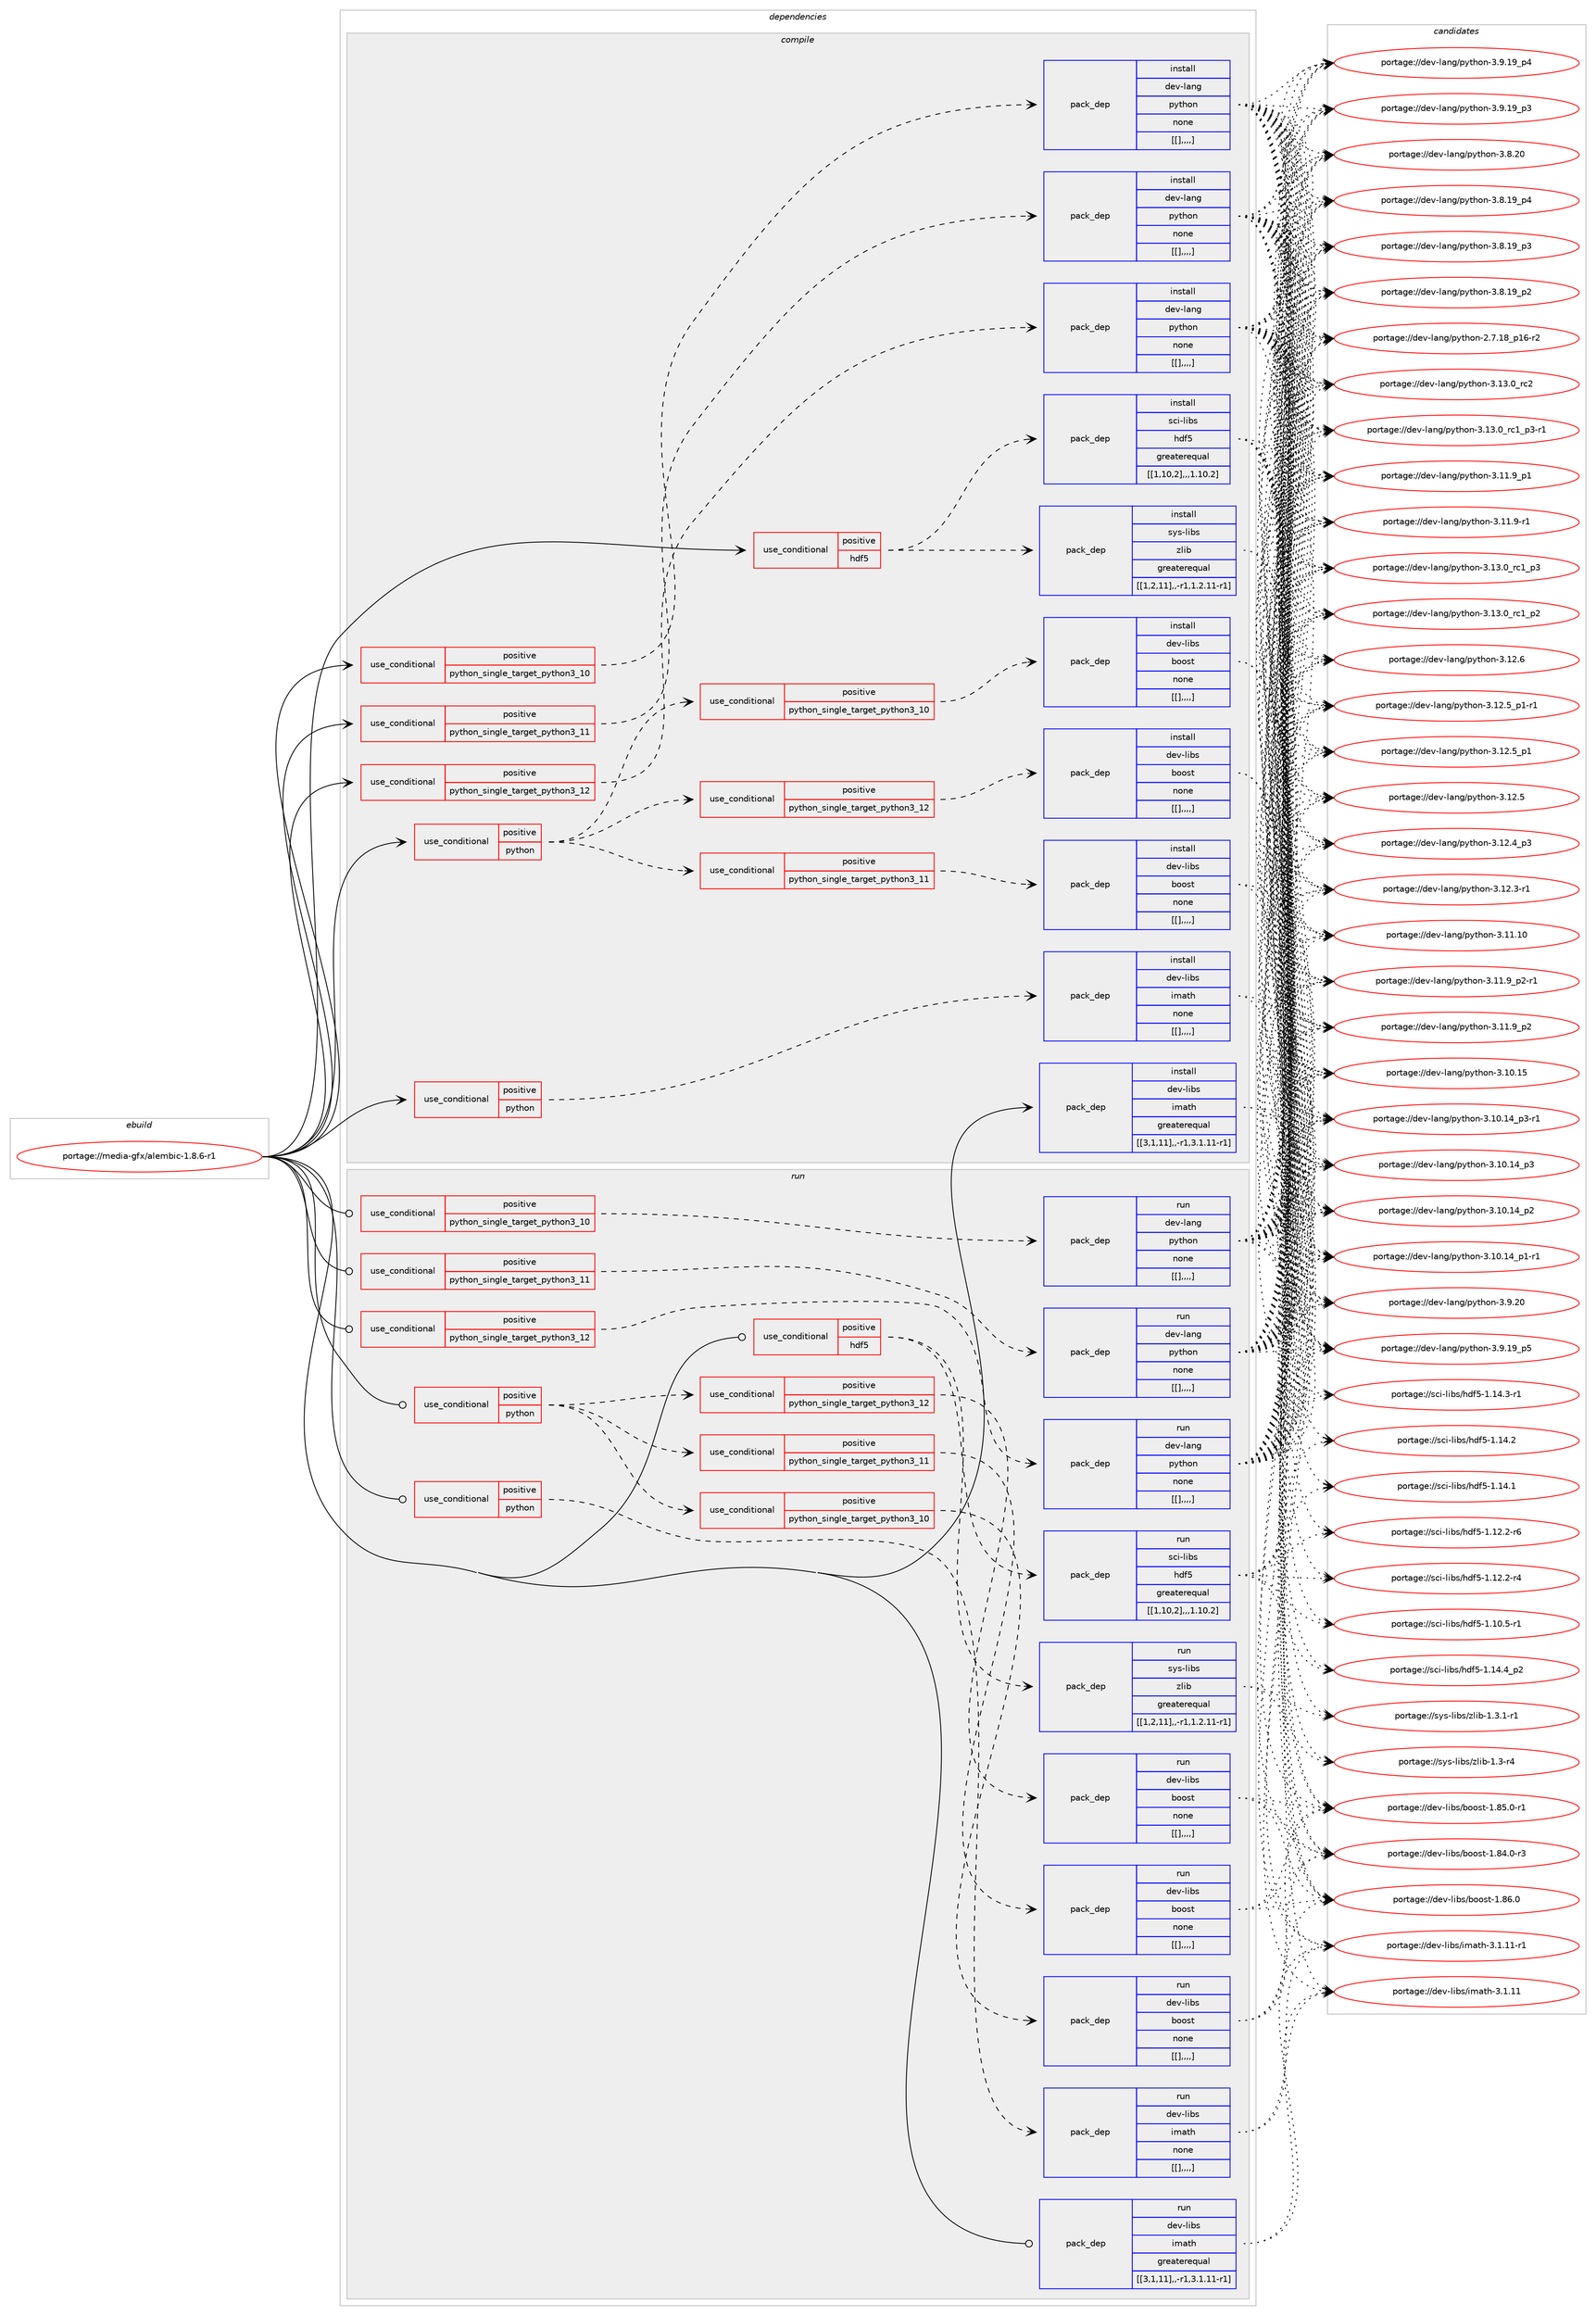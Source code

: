 digraph prolog {

# *************
# Graph options
# *************

newrank=true;
concentrate=true;
compound=true;
graph [rankdir=LR,fontname=Helvetica,fontsize=10,ranksep=1.5];#, ranksep=2.5, nodesep=0.2];
edge  [arrowhead=vee];
node  [fontname=Helvetica,fontsize=10];

# **********
# The ebuild
# **********

subgraph cluster_leftcol {
color=gray;
label=<<i>ebuild</i>>;
id [label="portage://media-gfx/alembic-1.8.6-r1", color=red, width=4, href="../media-gfx/alembic-1.8.6-r1.svg"];
}

# ****************
# The dependencies
# ****************

subgraph cluster_midcol {
color=gray;
label=<<i>dependencies</i>>;
subgraph cluster_compile {
fillcolor="#eeeeee";
style=filled;
label=<<i>compile</i>>;
subgraph cond73864 {
dependency297573 [label=<<TABLE BORDER="0" CELLBORDER="1" CELLSPACING="0" CELLPADDING="4"><TR><TD ROWSPAN="3" CELLPADDING="10">use_conditional</TD></TR><TR><TD>positive</TD></TR><TR><TD>hdf5</TD></TR></TABLE>>, shape=none, color=red];
subgraph pack221232 {
dependency297574 [label=<<TABLE BORDER="0" CELLBORDER="1" CELLSPACING="0" CELLPADDING="4" WIDTH="220"><TR><TD ROWSPAN="6" CELLPADDING="30">pack_dep</TD></TR><TR><TD WIDTH="110">install</TD></TR><TR><TD>sci-libs</TD></TR><TR><TD>hdf5</TD></TR><TR><TD>greaterequal</TD></TR><TR><TD>[[1,10,2],,,1.10.2]</TD></TR></TABLE>>, shape=none, color=blue];
}
dependency297573:e -> dependency297574:w [weight=20,style="dashed",arrowhead="vee"];
subgraph pack221233 {
dependency297575 [label=<<TABLE BORDER="0" CELLBORDER="1" CELLSPACING="0" CELLPADDING="4" WIDTH="220"><TR><TD ROWSPAN="6" CELLPADDING="30">pack_dep</TD></TR><TR><TD WIDTH="110">install</TD></TR><TR><TD>sys-libs</TD></TR><TR><TD>zlib</TD></TR><TR><TD>greaterequal</TD></TR><TR><TD>[[1,2,11],,-r1,1.2.11-r1]</TD></TR></TABLE>>, shape=none, color=blue];
}
dependency297573:e -> dependency297575:w [weight=20,style="dashed",arrowhead="vee"];
}
id:e -> dependency297573:w [weight=20,style="solid",arrowhead="vee"];
subgraph cond73865 {
dependency297576 [label=<<TABLE BORDER="0" CELLBORDER="1" CELLSPACING="0" CELLPADDING="4"><TR><TD ROWSPAN="3" CELLPADDING="10">use_conditional</TD></TR><TR><TD>positive</TD></TR><TR><TD>python</TD></TR></TABLE>>, shape=none, color=red];
subgraph cond73866 {
dependency297577 [label=<<TABLE BORDER="0" CELLBORDER="1" CELLSPACING="0" CELLPADDING="4"><TR><TD ROWSPAN="3" CELLPADDING="10">use_conditional</TD></TR><TR><TD>positive</TD></TR><TR><TD>python_single_target_python3_10</TD></TR></TABLE>>, shape=none, color=red];
subgraph pack221234 {
dependency297578 [label=<<TABLE BORDER="0" CELLBORDER="1" CELLSPACING="0" CELLPADDING="4" WIDTH="220"><TR><TD ROWSPAN="6" CELLPADDING="30">pack_dep</TD></TR><TR><TD WIDTH="110">install</TD></TR><TR><TD>dev-libs</TD></TR><TR><TD>boost</TD></TR><TR><TD>none</TD></TR><TR><TD>[[],,,,]</TD></TR></TABLE>>, shape=none, color=blue];
}
dependency297577:e -> dependency297578:w [weight=20,style="dashed",arrowhead="vee"];
}
dependency297576:e -> dependency297577:w [weight=20,style="dashed",arrowhead="vee"];
subgraph cond73867 {
dependency297579 [label=<<TABLE BORDER="0" CELLBORDER="1" CELLSPACING="0" CELLPADDING="4"><TR><TD ROWSPAN="3" CELLPADDING="10">use_conditional</TD></TR><TR><TD>positive</TD></TR><TR><TD>python_single_target_python3_11</TD></TR></TABLE>>, shape=none, color=red];
subgraph pack221235 {
dependency297580 [label=<<TABLE BORDER="0" CELLBORDER="1" CELLSPACING="0" CELLPADDING="4" WIDTH="220"><TR><TD ROWSPAN="6" CELLPADDING="30">pack_dep</TD></TR><TR><TD WIDTH="110">install</TD></TR><TR><TD>dev-libs</TD></TR><TR><TD>boost</TD></TR><TR><TD>none</TD></TR><TR><TD>[[],,,,]</TD></TR></TABLE>>, shape=none, color=blue];
}
dependency297579:e -> dependency297580:w [weight=20,style="dashed",arrowhead="vee"];
}
dependency297576:e -> dependency297579:w [weight=20,style="dashed",arrowhead="vee"];
subgraph cond73868 {
dependency297581 [label=<<TABLE BORDER="0" CELLBORDER="1" CELLSPACING="0" CELLPADDING="4"><TR><TD ROWSPAN="3" CELLPADDING="10">use_conditional</TD></TR><TR><TD>positive</TD></TR><TR><TD>python_single_target_python3_12</TD></TR></TABLE>>, shape=none, color=red];
subgraph pack221236 {
dependency297582 [label=<<TABLE BORDER="0" CELLBORDER="1" CELLSPACING="0" CELLPADDING="4" WIDTH="220"><TR><TD ROWSPAN="6" CELLPADDING="30">pack_dep</TD></TR><TR><TD WIDTH="110">install</TD></TR><TR><TD>dev-libs</TD></TR><TR><TD>boost</TD></TR><TR><TD>none</TD></TR><TR><TD>[[],,,,]</TD></TR></TABLE>>, shape=none, color=blue];
}
dependency297581:e -> dependency297582:w [weight=20,style="dashed",arrowhead="vee"];
}
dependency297576:e -> dependency297581:w [weight=20,style="dashed",arrowhead="vee"];
}
id:e -> dependency297576:w [weight=20,style="solid",arrowhead="vee"];
subgraph cond73869 {
dependency297583 [label=<<TABLE BORDER="0" CELLBORDER="1" CELLSPACING="0" CELLPADDING="4"><TR><TD ROWSPAN="3" CELLPADDING="10">use_conditional</TD></TR><TR><TD>positive</TD></TR><TR><TD>python</TD></TR></TABLE>>, shape=none, color=red];
subgraph pack221237 {
dependency297584 [label=<<TABLE BORDER="0" CELLBORDER="1" CELLSPACING="0" CELLPADDING="4" WIDTH="220"><TR><TD ROWSPAN="6" CELLPADDING="30">pack_dep</TD></TR><TR><TD WIDTH="110">install</TD></TR><TR><TD>dev-libs</TD></TR><TR><TD>imath</TD></TR><TR><TD>none</TD></TR><TR><TD>[[],,,,]</TD></TR></TABLE>>, shape=none, color=blue];
}
dependency297583:e -> dependency297584:w [weight=20,style="dashed",arrowhead="vee"];
}
id:e -> dependency297583:w [weight=20,style="solid",arrowhead="vee"];
subgraph cond73870 {
dependency297585 [label=<<TABLE BORDER="0" CELLBORDER="1" CELLSPACING="0" CELLPADDING="4"><TR><TD ROWSPAN="3" CELLPADDING="10">use_conditional</TD></TR><TR><TD>positive</TD></TR><TR><TD>python_single_target_python3_10</TD></TR></TABLE>>, shape=none, color=red];
subgraph pack221238 {
dependency297586 [label=<<TABLE BORDER="0" CELLBORDER="1" CELLSPACING="0" CELLPADDING="4" WIDTH="220"><TR><TD ROWSPAN="6" CELLPADDING="30">pack_dep</TD></TR><TR><TD WIDTH="110">install</TD></TR><TR><TD>dev-lang</TD></TR><TR><TD>python</TD></TR><TR><TD>none</TD></TR><TR><TD>[[],,,,]</TD></TR></TABLE>>, shape=none, color=blue];
}
dependency297585:e -> dependency297586:w [weight=20,style="dashed",arrowhead="vee"];
}
id:e -> dependency297585:w [weight=20,style="solid",arrowhead="vee"];
subgraph cond73871 {
dependency297587 [label=<<TABLE BORDER="0" CELLBORDER="1" CELLSPACING="0" CELLPADDING="4"><TR><TD ROWSPAN="3" CELLPADDING="10">use_conditional</TD></TR><TR><TD>positive</TD></TR><TR><TD>python_single_target_python3_11</TD></TR></TABLE>>, shape=none, color=red];
subgraph pack221239 {
dependency297588 [label=<<TABLE BORDER="0" CELLBORDER="1" CELLSPACING="0" CELLPADDING="4" WIDTH="220"><TR><TD ROWSPAN="6" CELLPADDING="30">pack_dep</TD></TR><TR><TD WIDTH="110">install</TD></TR><TR><TD>dev-lang</TD></TR><TR><TD>python</TD></TR><TR><TD>none</TD></TR><TR><TD>[[],,,,]</TD></TR></TABLE>>, shape=none, color=blue];
}
dependency297587:e -> dependency297588:w [weight=20,style="dashed",arrowhead="vee"];
}
id:e -> dependency297587:w [weight=20,style="solid",arrowhead="vee"];
subgraph cond73872 {
dependency297589 [label=<<TABLE BORDER="0" CELLBORDER="1" CELLSPACING="0" CELLPADDING="4"><TR><TD ROWSPAN="3" CELLPADDING="10">use_conditional</TD></TR><TR><TD>positive</TD></TR><TR><TD>python_single_target_python3_12</TD></TR></TABLE>>, shape=none, color=red];
subgraph pack221240 {
dependency297590 [label=<<TABLE BORDER="0" CELLBORDER="1" CELLSPACING="0" CELLPADDING="4" WIDTH="220"><TR><TD ROWSPAN="6" CELLPADDING="30">pack_dep</TD></TR><TR><TD WIDTH="110">install</TD></TR><TR><TD>dev-lang</TD></TR><TR><TD>python</TD></TR><TR><TD>none</TD></TR><TR><TD>[[],,,,]</TD></TR></TABLE>>, shape=none, color=blue];
}
dependency297589:e -> dependency297590:w [weight=20,style="dashed",arrowhead="vee"];
}
id:e -> dependency297589:w [weight=20,style="solid",arrowhead="vee"];
subgraph pack221241 {
dependency297591 [label=<<TABLE BORDER="0" CELLBORDER="1" CELLSPACING="0" CELLPADDING="4" WIDTH="220"><TR><TD ROWSPAN="6" CELLPADDING="30">pack_dep</TD></TR><TR><TD WIDTH="110">install</TD></TR><TR><TD>dev-libs</TD></TR><TR><TD>imath</TD></TR><TR><TD>greaterequal</TD></TR><TR><TD>[[3,1,11],,-r1,3.1.11-r1]</TD></TR></TABLE>>, shape=none, color=blue];
}
id:e -> dependency297591:w [weight=20,style="solid",arrowhead="vee"];
}
subgraph cluster_compileandrun {
fillcolor="#eeeeee";
style=filled;
label=<<i>compile and run</i>>;
}
subgraph cluster_run {
fillcolor="#eeeeee";
style=filled;
label=<<i>run</i>>;
subgraph cond73873 {
dependency297592 [label=<<TABLE BORDER="0" CELLBORDER="1" CELLSPACING="0" CELLPADDING="4"><TR><TD ROWSPAN="3" CELLPADDING="10">use_conditional</TD></TR><TR><TD>positive</TD></TR><TR><TD>hdf5</TD></TR></TABLE>>, shape=none, color=red];
subgraph pack221242 {
dependency297593 [label=<<TABLE BORDER="0" CELLBORDER="1" CELLSPACING="0" CELLPADDING="4" WIDTH="220"><TR><TD ROWSPAN="6" CELLPADDING="30">pack_dep</TD></TR><TR><TD WIDTH="110">run</TD></TR><TR><TD>sci-libs</TD></TR><TR><TD>hdf5</TD></TR><TR><TD>greaterequal</TD></TR><TR><TD>[[1,10,2],,,1.10.2]</TD></TR></TABLE>>, shape=none, color=blue];
}
dependency297592:e -> dependency297593:w [weight=20,style="dashed",arrowhead="vee"];
subgraph pack221243 {
dependency297594 [label=<<TABLE BORDER="0" CELLBORDER="1" CELLSPACING="0" CELLPADDING="4" WIDTH="220"><TR><TD ROWSPAN="6" CELLPADDING="30">pack_dep</TD></TR><TR><TD WIDTH="110">run</TD></TR><TR><TD>sys-libs</TD></TR><TR><TD>zlib</TD></TR><TR><TD>greaterequal</TD></TR><TR><TD>[[1,2,11],,-r1,1.2.11-r1]</TD></TR></TABLE>>, shape=none, color=blue];
}
dependency297592:e -> dependency297594:w [weight=20,style="dashed",arrowhead="vee"];
}
id:e -> dependency297592:w [weight=20,style="solid",arrowhead="odot"];
subgraph cond73874 {
dependency297595 [label=<<TABLE BORDER="0" CELLBORDER="1" CELLSPACING="0" CELLPADDING="4"><TR><TD ROWSPAN="3" CELLPADDING="10">use_conditional</TD></TR><TR><TD>positive</TD></TR><TR><TD>python</TD></TR></TABLE>>, shape=none, color=red];
subgraph cond73875 {
dependency297596 [label=<<TABLE BORDER="0" CELLBORDER="1" CELLSPACING="0" CELLPADDING="4"><TR><TD ROWSPAN="3" CELLPADDING="10">use_conditional</TD></TR><TR><TD>positive</TD></TR><TR><TD>python_single_target_python3_10</TD></TR></TABLE>>, shape=none, color=red];
subgraph pack221244 {
dependency297597 [label=<<TABLE BORDER="0" CELLBORDER="1" CELLSPACING="0" CELLPADDING="4" WIDTH="220"><TR><TD ROWSPAN="6" CELLPADDING="30">pack_dep</TD></TR><TR><TD WIDTH="110">run</TD></TR><TR><TD>dev-libs</TD></TR><TR><TD>boost</TD></TR><TR><TD>none</TD></TR><TR><TD>[[],,,,]</TD></TR></TABLE>>, shape=none, color=blue];
}
dependency297596:e -> dependency297597:w [weight=20,style="dashed",arrowhead="vee"];
}
dependency297595:e -> dependency297596:w [weight=20,style="dashed",arrowhead="vee"];
subgraph cond73876 {
dependency297598 [label=<<TABLE BORDER="0" CELLBORDER="1" CELLSPACING="0" CELLPADDING="4"><TR><TD ROWSPAN="3" CELLPADDING="10">use_conditional</TD></TR><TR><TD>positive</TD></TR><TR><TD>python_single_target_python3_11</TD></TR></TABLE>>, shape=none, color=red];
subgraph pack221245 {
dependency297599 [label=<<TABLE BORDER="0" CELLBORDER="1" CELLSPACING="0" CELLPADDING="4" WIDTH="220"><TR><TD ROWSPAN="6" CELLPADDING="30">pack_dep</TD></TR><TR><TD WIDTH="110">run</TD></TR><TR><TD>dev-libs</TD></TR><TR><TD>boost</TD></TR><TR><TD>none</TD></TR><TR><TD>[[],,,,]</TD></TR></TABLE>>, shape=none, color=blue];
}
dependency297598:e -> dependency297599:w [weight=20,style="dashed",arrowhead="vee"];
}
dependency297595:e -> dependency297598:w [weight=20,style="dashed",arrowhead="vee"];
subgraph cond73877 {
dependency297600 [label=<<TABLE BORDER="0" CELLBORDER="1" CELLSPACING="0" CELLPADDING="4"><TR><TD ROWSPAN="3" CELLPADDING="10">use_conditional</TD></TR><TR><TD>positive</TD></TR><TR><TD>python_single_target_python3_12</TD></TR></TABLE>>, shape=none, color=red];
subgraph pack221246 {
dependency297601 [label=<<TABLE BORDER="0" CELLBORDER="1" CELLSPACING="0" CELLPADDING="4" WIDTH="220"><TR><TD ROWSPAN="6" CELLPADDING="30">pack_dep</TD></TR><TR><TD WIDTH="110">run</TD></TR><TR><TD>dev-libs</TD></TR><TR><TD>boost</TD></TR><TR><TD>none</TD></TR><TR><TD>[[],,,,]</TD></TR></TABLE>>, shape=none, color=blue];
}
dependency297600:e -> dependency297601:w [weight=20,style="dashed",arrowhead="vee"];
}
dependency297595:e -> dependency297600:w [weight=20,style="dashed",arrowhead="vee"];
}
id:e -> dependency297595:w [weight=20,style="solid",arrowhead="odot"];
subgraph cond73878 {
dependency297602 [label=<<TABLE BORDER="0" CELLBORDER="1" CELLSPACING="0" CELLPADDING="4"><TR><TD ROWSPAN="3" CELLPADDING="10">use_conditional</TD></TR><TR><TD>positive</TD></TR><TR><TD>python</TD></TR></TABLE>>, shape=none, color=red];
subgraph pack221247 {
dependency297603 [label=<<TABLE BORDER="0" CELLBORDER="1" CELLSPACING="0" CELLPADDING="4" WIDTH="220"><TR><TD ROWSPAN="6" CELLPADDING="30">pack_dep</TD></TR><TR><TD WIDTH="110">run</TD></TR><TR><TD>dev-libs</TD></TR><TR><TD>imath</TD></TR><TR><TD>none</TD></TR><TR><TD>[[],,,,]</TD></TR></TABLE>>, shape=none, color=blue];
}
dependency297602:e -> dependency297603:w [weight=20,style="dashed",arrowhead="vee"];
}
id:e -> dependency297602:w [weight=20,style="solid",arrowhead="odot"];
subgraph cond73879 {
dependency297604 [label=<<TABLE BORDER="0" CELLBORDER="1" CELLSPACING="0" CELLPADDING="4"><TR><TD ROWSPAN="3" CELLPADDING="10">use_conditional</TD></TR><TR><TD>positive</TD></TR><TR><TD>python_single_target_python3_10</TD></TR></TABLE>>, shape=none, color=red];
subgraph pack221248 {
dependency297605 [label=<<TABLE BORDER="0" CELLBORDER="1" CELLSPACING="0" CELLPADDING="4" WIDTH="220"><TR><TD ROWSPAN="6" CELLPADDING="30">pack_dep</TD></TR><TR><TD WIDTH="110">run</TD></TR><TR><TD>dev-lang</TD></TR><TR><TD>python</TD></TR><TR><TD>none</TD></TR><TR><TD>[[],,,,]</TD></TR></TABLE>>, shape=none, color=blue];
}
dependency297604:e -> dependency297605:w [weight=20,style="dashed",arrowhead="vee"];
}
id:e -> dependency297604:w [weight=20,style="solid",arrowhead="odot"];
subgraph cond73880 {
dependency297606 [label=<<TABLE BORDER="0" CELLBORDER="1" CELLSPACING="0" CELLPADDING="4"><TR><TD ROWSPAN="3" CELLPADDING="10">use_conditional</TD></TR><TR><TD>positive</TD></TR><TR><TD>python_single_target_python3_11</TD></TR></TABLE>>, shape=none, color=red];
subgraph pack221249 {
dependency297607 [label=<<TABLE BORDER="0" CELLBORDER="1" CELLSPACING="0" CELLPADDING="4" WIDTH="220"><TR><TD ROWSPAN="6" CELLPADDING="30">pack_dep</TD></TR><TR><TD WIDTH="110">run</TD></TR><TR><TD>dev-lang</TD></TR><TR><TD>python</TD></TR><TR><TD>none</TD></TR><TR><TD>[[],,,,]</TD></TR></TABLE>>, shape=none, color=blue];
}
dependency297606:e -> dependency297607:w [weight=20,style="dashed",arrowhead="vee"];
}
id:e -> dependency297606:w [weight=20,style="solid",arrowhead="odot"];
subgraph cond73881 {
dependency297608 [label=<<TABLE BORDER="0" CELLBORDER="1" CELLSPACING="0" CELLPADDING="4"><TR><TD ROWSPAN="3" CELLPADDING="10">use_conditional</TD></TR><TR><TD>positive</TD></TR><TR><TD>python_single_target_python3_12</TD></TR></TABLE>>, shape=none, color=red];
subgraph pack221250 {
dependency297609 [label=<<TABLE BORDER="0" CELLBORDER="1" CELLSPACING="0" CELLPADDING="4" WIDTH="220"><TR><TD ROWSPAN="6" CELLPADDING="30">pack_dep</TD></TR><TR><TD WIDTH="110">run</TD></TR><TR><TD>dev-lang</TD></TR><TR><TD>python</TD></TR><TR><TD>none</TD></TR><TR><TD>[[],,,,]</TD></TR></TABLE>>, shape=none, color=blue];
}
dependency297608:e -> dependency297609:w [weight=20,style="dashed",arrowhead="vee"];
}
id:e -> dependency297608:w [weight=20,style="solid",arrowhead="odot"];
subgraph pack221251 {
dependency297610 [label=<<TABLE BORDER="0" CELLBORDER="1" CELLSPACING="0" CELLPADDING="4" WIDTH="220"><TR><TD ROWSPAN="6" CELLPADDING="30">pack_dep</TD></TR><TR><TD WIDTH="110">run</TD></TR><TR><TD>dev-libs</TD></TR><TR><TD>imath</TD></TR><TR><TD>greaterequal</TD></TR><TR><TD>[[3,1,11],,-r1,3.1.11-r1]</TD></TR></TABLE>>, shape=none, color=blue];
}
id:e -> dependency297610:w [weight=20,style="solid",arrowhead="odot"];
}
}

# **************
# The candidates
# **************

subgraph cluster_choices {
rank=same;
color=gray;
label=<<i>candidates</i>>;

subgraph choice221232 {
color=black;
nodesep=1;
choice1159910545108105981154710410010253454946495246529511250 [label="portage://sci-libs/hdf5-1.14.4_p2", color=red, width=4,href="../sci-libs/hdf5-1.14.4_p2.svg"];
choice1159910545108105981154710410010253454946495246514511449 [label="portage://sci-libs/hdf5-1.14.3-r1", color=red, width=4,href="../sci-libs/hdf5-1.14.3-r1.svg"];
choice115991054510810598115471041001025345494649524650 [label="portage://sci-libs/hdf5-1.14.2", color=red, width=4,href="../sci-libs/hdf5-1.14.2.svg"];
choice115991054510810598115471041001025345494649524649 [label="portage://sci-libs/hdf5-1.14.1", color=red, width=4,href="../sci-libs/hdf5-1.14.1.svg"];
choice1159910545108105981154710410010253454946495046504511454 [label="portage://sci-libs/hdf5-1.12.2-r6", color=red, width=4,href="../sci-libs/hdf5-1.12.2-r6.svg"];
choice1159910545108105981154710410010253454946495046504511452 [label="portage://sci-libs/hdf5-1.12.2-r4", color=red, width=4,href="../sci-libs/hdf5-1.12.2-r4.svg"];
choice1159910545108105981154710410010253454946494846534511449 [label="portage://sci-libs/hdf5-1.10.5-r1", color=red, width=4,href="../sci-libs/hdf5-1.10.5-r1.svg"];
dependency297574:e -> choice1159910545108105981154710410010253454946495246529511250:w [style=dotted,weight="100"];
dependency297574:e -> choice1159910545108105981154710410010253454946495246514511449:w [style=dotted,weight="100"];
dependency297574:e -> choice115991054510810598115471041001025345494649524650:w [style=dotted,weight="100"];
dependency297574:e -> choice115991054510810598115471041001025345494649524649:w [style=dotted,weight="100"];
dependency297574:e -> choice1159910545108105981154710410010253454946495046504511454:w [style=dotted,weight="100"];
dependency297574:e -> choice1159910545108105981154710410010253454946495046504511452:w [style=dotted,weight="100"];
dependency297574:e -> choice1159910545108105981154710410010253454946494846534511449:w [style=dotted,weight="100"];
}
subgraph choice221233 {
color=black;
nodesep=1;
choice115121115451081059811547122108105984549465146494511449 [label="portage://sys-libs/zlib-1.3.1-r1", color=red, width=4,href="../sys-libs/zlib-1.3.1-r1.svg"];
choice11512111545108105981154712210810598454946514511452 [label="portage://sys-libs/zlib-1.3-r4", color=red, width=4,href="../sys-libs/zlib-1.3-r4.svg"];
dependency297575:e -> choice115121115451081059811547122108105984549465146494511449:w [style=dotted,weight="100"];
dependency297575:e -> choice11512111545108105981154712210810598454946514511452:w [style=dotted,weight="100"];
}
subgraph choice221234 {
color=black;
nodesep=1;
choice1001011184510810598115479811111111511645494656544648 [label="portage://dev-libs/boost-1.86.0", color=red, width=4,href="../dev-libs/boost-1.86.0.svg"];
choice10010111845108105981154798111111115116454946565346484511449 [label="portage://dev-libs/boost-1.85.0-r1", color=red, width=4,href="../dev-libs/boost-1.85.0-r1.svg"];
choice10010111845108105981154798111111115116454946565246484511451 [label="portage://dev-libs/boost-1.84.0-r3", color=red, width=4,href="../dev-libs/boost-1.84.0-r3.svg"];
dependency297578:e -> choice1001011184510810598115479811111111511645494656544648:w [style=dotted,weight="100"];
dependency297578:e -> choice10010111845108105981154798111111115116454946565346484511449:w [style=dotted,weight="100"];
dependency297578:e -> choice10010111845108105981154798111111115116454946565246484511451:w [style=dotted,weight="100"];
}
subgraph choice221235 {
color=black;
nodesep=1;
choice1001011184510810598115479811111111511645494656544648 [label="portage://dev-libs/boost-1.86.0", color=red, width=4,href="../dev-libs/boost-1.86.0.svg"];
choice10010111845108105981154798111111115116454946565346484511449 [label="portage://dev-libs/boost-1.85.0-r1", color=red, width=4,href="../dev-libs/boost-1.85.0-r1.svg"];
choice10010111845108105981154798111111115116454946565246484511451 [label="portage://dev-libs/boost-1.84.0-r3", color=red, width=4,href="../dev-libs/boost-1.84.0-r3.svg"];
dependency297580:e -> choice1001011184510810598115479811111111511645494656544648:w [style=dotted,weight="100"];
dependency297580:e -> choice10010111845108105981154798111111115116454946565346484511449:w [style=dotted,weight="100"];
dependency297580:e -> choice10010111845108105981154798111111115116454946565246484511451:w [style=dotted,weight="100"];
}
subgraph choice221236 {
color=black;
nodesep=1;
choice1001011184510810598115479811111111511645494656544648 [label="portage://dev-libs/boost-1.86.0", color=red, width=4,href="../dev-libs/boost-1.86.0.svg"];
choice10010111845108105981154798111111115116454946565346484511449 [label="portage://dev-libs/boost-1.85.0-r1", color=red, width=4,href="../dev-libs/boost-1.85.0-r1.svg"];
choice10010111845108105981154798111111115116454946565246484511451 [label="portage://dev-libs/boost-1.84.0-r3", color=red, width=4,href="../dev-libs/boost-1.84.0-r3.svg"];
dependency297582:e -> choice1001011184510810598115479811111111511645494656544648:w [style=dotted,weight="100"];
dependency297582:e -> choice10010111845108105981154798111111115116454946565346484511449:w [style=dotted,weight="100"];
dependency297582:e -> choice10010111845108105981154798111111115116454946565246484511451:w [style=dotted,weight="100"];
}
subgraph choice221237 {
color=black;
nodesep=1;
choice10010111845108105981154710510997116104455146494649494511449 [label="portage://dev-libs/imath-3.1.11-r1", color=red, width=4,href="../dev-libs/imath-3.1.11-r1.svg"];
choice1001011184510810598115471051099711610445514649464949 [label="portage://dev-libs/imath-3.1.11", color=red, width=4,href="../dev-libs/imath-3.1.11.svg"];
dependency297584:e -> choice10010111845108105981154710510997116104455146494649494511449:w [style=dotted,weight="100"];
dependency297584:e -> choice1001011184510810598115471051099711610445514649464949:w [style=dotted,weight="100"];
}
subgraph choice221238 {
color=black;
nodesep=1;
choice10010111845108971101034711212111610411111045514649514648951149950 [label="portage://dev-lang/python-3.13.0_rc2", color=red, width=4,href="../dev-lang/python-3.13.0_rc2.svg"];
choice1001011184510897110103471121211161041111104551464951464895114994995112514511449 [label="portage://dev-lang/python-3.13.0_rc1_p3-r1", color=red, width=4,href="../dev-lang/python-3.13.0_rc1_p3-r1.svg"];
choice100101118451089711010347112121116104111110455146495146489511499499511251 [label="portage://dev-lang/python-3.13.0_rc1_p3", color=red, width=4,href="../dev-lang/python-3.13.0_rc1_p3.svg"];
choice100101118451089711010347112121116104111110455146495146489511499499511250 [label="portage://dev-lang/python-3.13.0_rc1_p2", color=red, width=4,href="../dev-lang/python-3.13.0_rc1_p2.svg"];
choice10010111845108971101034711212111610411111045514649504654 [label="portage://dev-lang/python-3.12.6", color=red, width=4,href="../dev-lang/python-3.12.6.svg"];
choice1001011184510897110103471121211161041111104551464950465395112494511449 [label="portage://dev-lang/python-3.12.5_p1-r1", color=red, width=4,href="../dev-lang/python-3.12.5_p1-r1.svg"];
choice100101118451089711010347112121116104111110455146495046539511249 [label="portage://dev-lang/python-3.12.5_p1", color=red, width=4,href="../dev-lang/python-3.12.5_p1.svg"];
choice10010111845108971101034711212111610411111045514649504653 [label="portage://dev-lang/python-3.12.5", color=red, width=4,href="../dev-lang/python-3.12.5.svg"];
choice100101118451089711010347112121116104111110455146495046529511251 [label="portage://dev-lang/python-3.12.4_p3", color=red, width=4,href="../dev-lang/python-3.12.4_p3.svg"];
choice100101118451089711010347112121116104111110455146495046514511449 [label="portage://dev-lang/python-3.12.3-r1", color=red, width=4,href="../dev-lang/python-3.12.3-r1.svg"];
choice1001011184510897110103471121211161041111104551464949464948 [label="portage://dev-lang/python-3.11.10", color=red, width=4,href="../dev-lang/python-3.11.10.svg"];
choice1001011184510897110103471121211161041111104551464949465795112504511449 [label="portage://dev-lang/python-3.11.9_p2-r1", color=red, width=4,href="../dev-lang/python-3.11.9_p2-r1.svg"];
choice100101118451089711010347112121116104111110455146494946579511250 [label="portage://dev-lang/python-3.11.9_p2", color=red, width=4,href="../dev-lang/python-3.11.9_p2.svg"];
choice100101118451089711010347112121116104111110455146494946579511249 [label="portage://dev-lang/python-3.11.9_p1", color=red, width=4,href="../dev-lang/python-3.11.9_p1.svg"];
choice100101118451089711010347112121116104111110455146494946574511449 [label="portage://dev-lang/python-3.11.9-r1", color=red, width=4,href="../dev-lang/python-3.11.9-r1.svg"];
choice1001011184510897110103471121211161041111104551464948464953 [label="portage://dev-lang/python-3.10.15", color=red, width=4,href="../dev-lang/python-3.10.15.svg"];
choice100101118451089711010347112121116104111110455146494846495295112514511449 [label="portage://dev-lang/python-3.10.14_p3-r1", color=red, width=4,href="../dev-lang/python-3.10.14_p3-r1.svg"];
choice10010111845108971101034711212111610411111045514649484649529511251 [label="portage://dev-lang/python-3.10.14_p3", color=red, width=4,href="../dev-lang/python-3.10.14_p3.svg"];
choice10010111845108971101034711212111610411111045514649484649529511250 [label="portage://dev-lang/python-3.10.14_p2", color=red, width=4,href="../dev-lang/python-3.10.14_p2.svg"];
choice100101118451089711010347112121116104111110455146494846495295112494511449 [label="portage://dev-lang/python-3.10.14_p1-r1", color=red, width=4,href="../dev-lang/python-3.10.14_p1-r1.svg"];
choice10010111845108971101034711212111610411111045514657465048 [label="portage://dev-lang/python-3.9.20", color=red, width=4,href="../dev-lang/python-3.9.20.svg"];
choice100101118451089711010347112121116104111110455146574649579511253 [label="portage://dev-lang/python-3.9.19_p5", color=red, width=4,href="../dev-lang/python-3.9.19_p5.svg"];
choice100101118451089711010347112121116104111110455146574649579511252 [label="portage://dev-lang/python-3.9.19_p4", color=red, width=4,href="../dev-lang/python-3.9.19_p4.svg"];
choice100101118451089711010347112121116104111110455146574649579511251 [label="portage://dev-lang/python-3.9.19_p3", color=red, width=4,href="../dev-lang/python-3.9.19_p3.svg"];
choice10010111845108971101034711212111610411111045514656465048 [label="portage://dev-lang/python-3.8.20", color=red, width=4,href="../dev-lang/python-3.8.20.svg"];
choice100101118451089711010347112121116104111110455146564649579511252 [label="portage://dev-lang/python-3.8.19_p4", color=red, width=4,href="../dev-lang/python-3.8.19_p4.svg"];
choice100101118451089711010347112121116104111110455146564649579511251 [label="portage://dev-lang/python-3.8.19_p3", color=red, width=4,href="../dev-lang/python-3.8.19_p3.svg"];
choice100101118451089711010347112121116104111110455146564649579511250 [label="portage://dev-lang/python-3.8.19_p2", color=red, width=4,href="../dev-lang/python-3.8.19_p2.svg"];
choice100101118451089711010347112121116104111110455046554649569511249544511450 [label="portage://dev-lang/python-2.7.18_p16-r2", color=red, width=4,href="../dev-lang/python-2.7.18_p16-r2.svg"];
dependency297586:e -> choice10010111845108971101034711212111610411111045514649514648951149950:w [style=dotted,weight="100"];
dependency297586:e -> choice1001011184510897110103471121211161041111104551464951464895114994995112514511449:w [style=dotted,weight="100"];
dependency297586:e -> choice100101118451089711010347112121116104111110455146495146489511499499511251:w [style=dotted,weight="100"];
dependency297586:e -> choice100101118451089711010347112121116104111110455146495146489511499499511250:w [style=dotted,weight="100"];
dependency297586:e -> choice10010111845108971101034711212111610411111045514649504654:w [style=dotted,weight="100"];
dependency297586:e -> choice1001011184510897110103471121211161041111104551464950465395112494511449:w [style=dotted,weight="100"];
dependency297586:e -> choice100101118451089711010347112121116104111110455146495046539511249:w [style=dotted,weight="100"];
dependency297586:e -> choice10010111845108971101034711212111610411111045514649504653:w [style=dotted,weight="100"];
dependency297586:e -> choice100101118451089711010347112121116104111110455146495046529511251:w [style=dotted,weight="100"];
dependency297586:e -> choice100101118451089711010347112121116104111110455146495046514511449:w [style=dotted,weight="100"];
dependency297586:e -> choice1001011184510897110103471121211161041111104551464949464948:w [style=dotted,weight="100"];
dependency297586:e -> choice1001011184510897110103471121211161041111104551464949465795112504511449:w [style=dotted,weight="100"];
dependency297586:e -> choice100101118451089711010347112121116104111110455146494946579511250:w [style=dotted,weight="100"];
dependency297586:e -> choice100101118451089711010347112121116104111110455146494946579511249:w [style=dotted,weight="100"];
dependency297586:e -> choice100101118451089711010347112121116104111110455146494946574511449:w [style=dotted,weight="100"];
dependency297586:e -> choice1001011184510897110103471121211161041111104551464948464953:w [style=dotted,weight="100"];
dependency297586:e -> choice100101118451089711010347112121116104111110455146494846495295112514511449:w [style=dotted,weight="100"];
dependency297586:e -> choice10010111845108971101034711212111610411111045514649484649529511251:w [style=dotted,weight="100"];
dependency297586:e -> choice10010111845108971101034711212111610411111045514649484649529511250:w [style=dotted,weight="100"];
dependency297586:e -> choice100101118451089711010347112121116104111110455146494846495295112494511449:w [style=dotted,weight="100"];
dependency297586:e -> choice10010111845108971101034711212111610411111045514657465048:w [style=dotted,weight="100"];
dependency297586:e -> choice100101118451089711010347112121116104111110455146574649579511253:w [style=dotted,weight="100"];
dependency297586:e -> choice100101118451089711010347112121116104111110455146574649579511252:w [style=dotted,weight="100"];
dependency297586:e -> choice100101118451089711010347112121116104111110455146574649579511251:w [style=dotted,weight="100"];
dependency297586:e -> choice10010111845108971101034711212111610411111045514656465048:w [style=dotted,weight="100"];
dependency297586:e -> choice100101118451089711010347112121116104111110455146564649579511252:w [style=dotted,weight="100"];
dependency297586:e -> choice100101118451089711010347112121116104111110455146564649579511251:w [style=dotted,weight="100"];
dependency297586:e -> choice100101118451089711010347112121116104111110455146564649579511250:w [style=dotted,weight="100"];
dependency297586:e -> choice100101118451089711010347112121116104111110455046554649569511249544511450:w [style=dotted,weight="100"];
}
subgraph choice221239 {
color=black;
nodesep=1;
choice10010111845108971101034711212111610411111045514649514648951149950 [label="portage://dev-lang/python-3.13.0_rc2", color=red, width=4,href="../dev-lang/python-3.13.0_rc2.svg"];
choice1001011184510897110103471121211161041111104551464951464895114994995112514511449 [label="portage://dev-lang/python-3.13.0_rc1_p3-r1", color=red, width=4,href="../dev-lang/python-3.13.0_rc1_p3-r1.svg"];
choice100101118451089711010347112121116104111110455146495146489511499499511251 [label="portage://dev-lang/python-3.13.0_rc1_p3", color=red, width=4,href="../dev-lang/python-3.13.0_rc1_p3.svg"];
choice100101118451089711010347112121116104111110455146495146489511499499511250 [label="portage://dev-lang/python-3.13.0_rc1_p2", color=red, width=4,href="../dev-lang/python-3.13.0_rc1_p2.svg"];
choice10010111845108971101034711212111610411111045514649504654 [label="portage://dev-lang/python-3.12.6", color=red, width=4,href="../dev-lang/python-3.12.6.svg"];
choice1001011184510897110103471121211161041111104551464950465395112494511449 [label="portage://dev-lang/python-3.12.5_p1-r1", color=red, width=4,href="../dev-lang/python-3.12.5_p1-r1.svg"];
choice100101118451089711010347112121116104111110455146495046539511249 [label="portage://dev-lang/python-3.12.5_p1", color=red, width=4,href="../dev-lang/python-3.12.5_p1.svg"];
choice10010111845108971101034711212111610411111045514649504653 [label="portage://dev-lang/python-3.12.5", color=red, width=4,href="../dev-lang/python-3.12.5.svg"];
choice100101118451089711010347112121116104111110455146495046529511251 [label="portage://dev-lang/python-3.12.4_p3", color=red, width=4,href="../dev-lang/python-3.12.4_p3.svg"];
choice100101118451089711010347112121116104111110455146495046514511449 [label="portage://dev-lang/python-3.12.3-r1", color=red, width=4,href="../dev-lang/python-3.12.3-r1.svg"];
choice1001011184510897110103471121211161041111104551464949464948 [label="portage://dev-lang/python-3.11.10", color=red, width=4,href="../dev-lang/python-3.11.10.svg"];
choice1001011184510897110103471121211161041111104551464949465795112504511449 [label="portage://dev-lang/python-3.11.9_p2-r1", color=red, width=4,href="../dev-lang/python-3.11.9_p2-r1.svg"];
choice100101118451089711010347112121116104111110455146494946579511250 [label="portage://dev-lang/python-3.11.9_p2", color=red, width=4,href="../dev-lang/python-3.11.9_p2.svg"];
choice100101118451089711010347112121116104111110455146494946579511249 [label="portage://dev-lang/python-3.11.9_p1", color=red, width=4,href="../dev-lang/python-3.11.9_p1.svg"];
choice100101118451089711010347112121116104111110455146494946574511449 [label="portage://dev-lang/python-3.11.9-r1", color=red, width=4,href="../dev-lang/python-3.11.9-r1.svg"];
choice1001011184510897110103471121211161041111104551464948464953 [label="portage://dev-lang/python-3.10.15", color=red, width=4,href="../dev-lang/python-3.10.15.svg"];
choice100101118451089711010347112121116104111110455146494846495295112514511449 [label="portage://dev-lang/python-3.10.14_p3-r1", color=red, width=4,href="../dev-lang/python-3.10.14_p3-r1.svg"];
choice10010111845108971101034711212111610411111045514649484649529511251 [label="portage://dev-lang/python-3.10.14_p3", color=red, width=4,href="../dev-lang/python-3.10.14_p3.svg"];
choice10010111845108971101034711212111610411111045514649484649529511250 [label="portage://dev-lang/python-3.10.14_p2", color=red, width=4,href="../dev-lang/python-3.10.14_p2.svg"];
choice100101118451089711010347112121116104111110455146494846495295112494511449 [label="portage://dev-lang/python-3.10.14_p1-r1", color=red, width=4,href="../dev-lang/python-3.10.14_p1-r1.svg"];
choice10010111845108971101034711212111610411111045514657465048 [label="portage://dev-lang/python-3.9.20", color=red, width=4,href="../dev-lang/python-3.9.20.svg"];
choice100101118451089711010347112121116104111110455146574649579511253 [label="portage://dev-lang/python-3.9.19_p5", color=red, width=4,href="../dev-lang/python-3.9.19_p5.svg"];
choice100101118451089711010347112121116104111110455146574649579511252 [label="portage://dev-lang/python-3.9.19_p4", color=red, width=4,href="../dev-lang/python-3.9.19_p4.svg"];
choice100101118451089711010347112121116104111110455146574649579511251 [label="portage://dev-lang/python-3.9.19_p3", color=red, width=4,href="../dev-lang/python-3.9.19_p3.svg"];
choice10010111845108971101034711212111610411111045514656465048 [label="portage://dev-lang/python-3.8.20", color=red, width=4,href="../dev-lang/python-3.8.20.svg"];
choice100101118451089711010347112121116104111110455146564649579511252 [label="portage://dev-lang/python-3.8.19_p4", color=red, width=4,href="../dev-lang/python-3.8.19_p4.svg"];
choice100101118451089711010347112121116104111110455146564649579511251 [label="portage://dev-lang/python-3.8.19_p3", color=red, width=4,href="../dev-lang/python-3.8.19_p3.svg"];
choice100101118451089711010347112121116104111110455146564649579511250 [label="portage://dev-lang/python-3.8.19_p2", color=red, width=4,href="../dev-lang/python-3.8.19_p2.svg"];
choice100101118451089711010347112121116104111110455046554649569511249544511450 [label="portage://dev-lang/python-2.7.18_p16-r2", color=red, width=4,href="../dev-lang/python-2.7.18_p16-r2.svg"];
dependency297588:e -> choice10010111845108971101034711212111610411111045514649514648951149950:w [style=dotted,weight="100"];
dependency297588:e -> choice1001011184510897110103471121211161041111104551464951464895114994995112514511449:w [style=dotted,weight="100"];
dependency297588:e -> choice100101118451089711010347112121116104111110455146495146489511499499511251:w [style=dotted,weight="100"];
dependency297588:e -> choice100101118451089711010347112121116104111110455146495146489511499499511250:w [style=dotted,weight="100"];
dependency297588:e -> choice10010111845108971101034711212111610411111045514649504654:w [style=dotted,weight="100"];
dependency297588:e -> choice1001011184510897110103471121211161041111104551464950465395112494511449:w [style=dotted,weight="100"];
dependency297588:e -> choice100101118451089711010347112121116104111110455146495046539511249:w [style=dotted,weight="100"];
dependency297588:e -> choice10010111845108971101034711212111610411111045514649504653:w [style=dotted,weight="100"];
dependency297588:e -> choice100101118451089711010347112121116104111110455146495046529511251:w [style=dotted,weight="100"];
dependency297588:e -> choice100101118451089711010347112121116104111110455146495046514511449:w [style=dotted,weight="100"];
dependency297588:e -> choice1001011184510897110103471121211161041111104551464949464948:w [style=dotted,weight="100"];
dependency297588:e -> choice1001011184510897110103471121211161041111104551464949465795112504511449:w [style=dotted,weight="100"];
dependency297588:e -> choice100101118451089711010347112121116104111110455146494946579511250:w [style=dotted,weight="100"];
dependency297588:e -> choice100101118451089711010347112121116104111110455146494946579511249:w [style=dotted,weight="100"];
dependency297588:e -> choice100101118451089711010347112121116104111110455146494946574511449:w [style=dotted,weight="100"];
dependency297588:e -> choice1001011184510897110103471121211161041111104551464948464953:w [style=dotted,weight="100"];
dependency297588:e -> choice100101118451089711010347112121116104111110455146494846495295112514511449:w [style=dotted,weight="100"];
dependency297588:e -> choice10010111845108971101034711212111610411111045514649484649529511251:w [style=dotted,weight="100"];
dependency297588:e -> choice10010111845108971101034711212111610411111045514649484649529511250:w [style=dotted,weight="100"];
dependency297588:e -> choice100101118451089711010347112121116104111110455146494846495295112494511449:w [style=dotted,weight="100"];
dependency297588:e -> choice10010111845108971101034711212111610411111045514657465048:w [style=dotted,weight="100"];
dependency297588:e -> choice100101118451089711010347112121116104111110455146574649579511253:w [style=dotted,weight="100"];
dependency297588:e -> choice100101118451089711010347112121116104111110455146574649579511252:w [style=dotted,weight="100"];
dependency297588:e -> choice100101118451089711010347112121116104111110455146574649579511251:w [style=dotted,weight="100"];
dependency297588:e -> choice10010111845108971101034711212111610411111045514656465048:w [style=dotted,weight="100"];
dependency297588:e -> choice100101118451089711010347112121116104111110455146564649579511252:w [style=dotted,weight="100"];
dependency297588:e -> choice100101118451089711010347112121116104111110455146564649579511251:w [style=dotted,weight="100"];
dependency297588:e -> choice100101118451089711010347112121116104111110455146564649579511250:w [style=dotted,weight="100"];
dependency297588:e -> choice100101118451089711010347112121116104111110455046554649569511249544511450:w [style=dotted,weight="100"];
}
subgraph choice221240 {
color=black;
nodesep=1;
choice10010111845108971101034711212111610411111045514649514648951149950 [label="portage://dev-lang/python-3.13.0_rc2", color=red, width=4,href="../dev-lang/python-3.13.0_rc2.svg"];
choice1001011184510897110103471121211161041111104551464951464895114994995112514511449 [label="portage://dev-lang/python-3.13.0_rc1_p3-r1", color=red, width=4,href="../dev-lang/python-3.13.0_rc1_p3-r1.svg"];
choice100101118451089711010347112121116104111110455146495146489511499499511251 [label="portage://dev-lang/python-3.13.0_rc1_p3", color=red, width=4,href="../dev-lang/python-3.13.0_rc1_p3.svg"];
choice100101118451089711010347112121116104111110455146495146489511499499511250 [label="portage://dev-lang/python-3.13.0_rc1_p2", color=red, width=4,href="../dev-lang/python-3.13.0_rc1_p2.svg"];
choice10010111845108971101034711212111610411111045514649504654 [label="portage://dev-lang/python-3.12.6", color=red, width=4,href="../dev-lang/python-3.12.6.svg"];
choice1001011184510897110103471121211161041111104551464950465395112494511449 [label="portage://dev-lang/python-3.12.5_p1-r1", color=red, width=4,href="../dev-lang/python-3.12.5_p1-r1.svg"];
choice100101118451089711010347112121116104111110455146495046539511249 [label="portage://dev-lang/python-3.12.5_p1", color=red, width=4,href="../dev-lang/python-3.12.5_p1.svg"];
choice10010111845108971101034711212111610411111045514649504653 [label="portage://dev-lang/python-3.12.5", color=red, width=4,href="../dev-lang/python-3.12.5.svg"];
choice100101118451089711010347112121116104111110455146495046529511251 [label="portage://dev-lang/python-3.12.4_p3", color=red, width=4,href="../dev-lang/python-3.12.4_p3.svg"];
choice100101118451089711010347112121116104111110455146495046514511449 [label="portage://dev-lang/python-3.12.3-r1", color=red, width=4,href="../dev-lang/python-3.12.3-r1.svg"];
choice1001011184510897110103471121211161041111104551464949464948 [label="portage://dev-lang/python-3.11.10", color=red, width=4,href="../dev-lang/python-3.11.10.svg"];
choice1001011184510897110103471121211161041111104551464949465795112504511449 [label="portage://dev-lang/python-3.11.9_p2-r1", color=red, width=4,href="../dev-lang/python-3.11.9_p2-r1.svg"];
choice100101118451089711010347112121116104111110455146494946579511250 [label="portage://dev-lang/python-3.11.9_p2", color=red, width=4,href="../dev-lang/python-3.11.9_p2.svg"];
choice100101118451089711010347112121116104111110455146494946579511249 [label="portage://dev-lang/python-3.11.9_p1", color=red, width=4,href="../dev-lang/python-3.11.9_p1.svg"];
choice100101118451089711010347112121116104111110455146494946574511449 [label="portage://dev-lang/python-3.11.9-r1", color=red, width=4,href="../dev-lang/python-3.11.9-r1.svg"];
choice1001011184510897110103471121211161041111104551464948464953 [label="portage://dev-lang/python-3.10.15", color=red, width=4,href="../dev-lang/python-3.10.15.svg"];
choice100101118451089711010347112121116104111110455146494846495295112514511449 [label="portage://dev-lang/python-3.10.14_p3-r1", color=red, width=4,href="../dev-lang/python-3.10.14_p3-r1.svg"];
choice10010111845108971101034711212111610411111045514649484649529511251 [label="portage://dev-lang/python-3.10.14_p3", color=red, width=4,href="../dev-lang/python-3.10.14_p3.svg"];
choice10010111845108971101034711212111610411111045514649484649529511250 [label="portage://dev-lang/python-3.10.14_p2", color=red, width=4,href="../dev-lang/python-3.10.14_p2.svg"];
choice100101118451089711010347112121116104111110455146494846495295112494511449 [label="portage://dev-lang/python-3.10.14_p1-r1", color=red, width=4,href="../dev-lang/python-3.10.14_p1-r1.svg"];
choice10010111845108971101034711212111610411111045514657465048 [label="portage://dev-lang/python-3.9.20", color=red, width=4,href="../dev-lang/python-3.9.20.svg"];
choice100101118451089711010347112121116104111110455146574649579511253 [label="portage://dev-lang/python-3.9.19_p5", color=red, width=4,href="../dev-lang/python-3.9.19_p5.svg"];
choice100101118451089711010347112121116104111110455146574649579511252 [label="portage://dev-lang/python-3.9.19_p4", color=red, width=4,href="../dev-lang/python-3.9.19_p4.svg"];
choice100101118451089711010347112121116104111110455146574649579511251 [label="portage://dev-lang/python-3.9.19_p3", color=red, width=4,href="../dev-lang/python-3.9.19_p3.svg"];
choice10010111845108971101034711212111610411111045514656465048 [label="portage://dev-lang/python-3.8.20", color=red, width=4,href="../dev-lang/python-3.8.20.svg"];
choice100101118451089711010347112121116104111110455146564649579511252 [label="portage://dev-lang/python-3.8.19_p4", color=red, width=4,href="../dev-lang/python-3.8.19_p4.svg"];
choice100101118451089711010347112121116104111110455146564649579511251 [label="portage://dev-lang/python-3.8.19_p3", color=red, width=4,href="../dev-lang/python-3.8.19_p3.svg"];
choice100101118451089711010347112121116104111110455146564649579511250 [label="portage://dev-lang/python-3.8.19_p2", color=red, width=4,href="../dev-lang/python-3.8.19_p2.svg"];
choice100101118451089711010347112121116104111110455046554649569511249544511450 [label="portage://dev-lang/python-2.7.18_p16-r2", color=red, width=4,href="../dev-lang/python-2.7.18_p16-r2.svg"];
dependency297590:e -> choice10010111845108971101034711212111610411111045514649514648951149950:w [style=dotted,weight="100"];
dependency297590:e -> choice1001011184510897110103471121211161041111104551464951464895114994995112514511449:w [style=dotted,weight="100"];
dependency297590:e -> choice100101118451089711010347112121116104111110455146495146489511499499511251:w [style=dotted,weight="100"];
dependency297590:e -> choice100101118451089711010347112121116104111110455146495146489511499499511250:w [style=dotted,weight="100"];
dependency297590:e -> choice10010111845108971101034711212111610411111045514649504654:w [style=dotted,weight="100"];
dependency297590:e -> choice1001011184510897110103471121211161041111104551464950465395112494511449:w [style=dotted,weight="100"];
dependency297590:e -> choice100101118451089711010347112121116104111110455146495046539511249:w [style=dotted,weight="100"];
dependency297590:e -> choice10010111845108971101034711212111610411111045514649504653:w [style=dotted,weight="100"];
dependency297590:e -> choice100101118451089711010347112121116104111110455146495046529511251:w [style=dotted,weight="100"];
dependency297590:e -> choice100101118451089711010347112121116104111110455146495046514511449:w [style=dotted,weight="100"];
dependency297590:e -> choice1001011184510897110103471121211161041111104551464949464948:w [style=dotted,weight="100"];
dependency297590:e -> choice1001011184510897110103471121211161041111104551464949465795112504511449:w [style=dotted,weight="100"];
dependency297590:e -> choice100101118451089711010347112121116104111110455146494946579511250:w [style=dotted,weight="100"];
dependency297590:e -> choice100101118451089711010347112121116104111110455146494946579511249:w [style=dotted,weight="100"];
dependency297590:e -> choice100101118451089711010347112121116104111110455146494946574511449:w [style=dotted,weight="100"];
dependency297590:e -> choice1001011184510897110103471121211161041111104551464948464953:w [style=dotted,weight="100"];
dependency297590:e -> choice100101118451089711010347112121116104111110455146494846495295112514511449:w [style=dotted,weight="100"];
dependency297590:e -> choice10010111845108971101034711212111610411111045514649484649529511251:w [style=dotted,weight="100"];
dependency297590:e -> choice10010111845108971101034711212111610411111045514649484649529511250:w [style=dotted,weight="100"];
dependency297590:e -> choice100101118451089711010347112121116104111110455146494846495295112494511449:w [style=dotted,weight="100"];
dependency297590:e -> choice10010111845108971101034711212111610411111045514657465048:w [style=dotted,weight="100"];
dependency297590:e -> choice100101118451089711010347112121116104111110455146574649579511253:w [style=dotted,weight="100"];
dependency297590:e -> choice100101118451089711010347112121116104111110455146574649579511252:w [style=dotted,weight="100"];
dependency297590:e -> choice100101118451089711010347112121116104111110455146574649579511251:w [style=dotted,weight="100"];
dependency297590:e -> choice10010111845108971101034711212111610411111045514656465048:w [style=dotted,weight="100"];
dependency297590:e -> choice100101118451089711010347112121116104111110455146564649579511252:w [style=dotted,weight="100"];
dependency297590:e -> choice100101118451089711010347112121116104111110455146564649579511251:w [style=dotted,weight="100"];
dependency297590:e -> choice100101118451089711010347112121116104111110455146564649579511250:w [style=dotted,weight="100"];
dependency297590:e -> choice100101118451089711010347112121116104111110455046554649569511249544511450:w [style=dotted,weight="100"];
}
subgraph choice221241 {
color=black;
nodesep=1;
choice10010111845108105981154710510997116104455146494649494511449 [label="portage://dev-libs/imath-3.1.11-r1", color=red, width=4,href="../dev-libs/imath-3.1.11-r1.svg"];
choice1001011184510810598115471051099711610445514649464949 [label="portage://dev-libs/imath-3.1.11", color=red, width=4,href="../dev-libs/imath-3.1.11.svg"];
dependency297591:e -> choice10010111845108105981154710510997116104455146494649494511449:w [style=dotted,weight="100"];
dependency297591:e -> choice1001011184510810598115471051099711610445514649464949:w [style=dotted,weight="100"];
}
subgraph choice221242 {
color=black;
nodesep=1;
choice1159910545108105981154710410010253454946495246529511250 [label="portage://sci-libs/hdf5-1.14.4_p2", color=red, width=4,href="../sci-libs/hdf5-1.14.4_p2.svg"];
choice1159910545108105981154710410010253454946495246514511449 [label="portage://sci-libs/hdf5-1.14.3-r1", color=red, width=4,href="../sci-libs/hdf5-1.14.3-r1.svg"];
choice115991054510810598115471041001025345494649524650 [label="portage://sci-libs/hdf5-1.14.2", color=red, width=4,href="../sci-libs/hdf5-1.14.2.svg"];
choice115991054510810598115471041001025345494649524649 [label="portage://sci-libs/hdf5-1.14.1", color=red, width=4,href="../sci-libs/hdf5-1.14.1.svg"];
choice1159910545108105981154710410010253454946495046504511454 [label="portage://sci-libs/hdf5-1.12.2-r6", color=red, width=4,href="../sci-libs/hdf5-1.12.2-r6.svg"];
choice1159910545108105981154710410010253454946495046504511452 [label="portage://sci-libs/hdf5-1.12.2-r4", color=red, width=4,href="../sci-libs/hdf5-1.12.2-r4.svg"];
choice1159910545108105981154710410010253454946494846534511449 [label="portage://sci-libs/hdf5-1.10.5-r1", color=red, width=4,href="../sci-libs/hdf5-1.10.5-r1.svg"];
dependency297593:e -> choice1159910545108105981154710410010253454946495246529511250:w [style=dotted,weight="100"];
dependency297593:e -> choice1159910545108105981154710410010253454946495246514511449:w [style=dotted,weight="100"];
dependency297593:e -> choice115991054510810598115471041001025345494649524650:w [style=dotted,weight="100"];
dependency297593:e -> choice115991054510810598115471041001025345494649524649:w [style=dotted,weight="100"];
dependency297593:e -> choice1159910545108105981154710410010253454946495046504511454:w [style=dotted,weight="100"];
dependency297593:e -> choice1159910545108105981154710410010253454946495046504511452:w [style=dotted,weight="100"];
dependency297593:e -> choice1159910545108105981154710410010253454946494846534511449:w [style=dotted,weight="100"];
}
subgraph choice221243 {
color=black;
nodesep=1;
choice115121115451081059811547122108105984549465146494511449 [label="portage://sys-libs/zlib-1.3.1-r1", color=red, width=4,href="../sys-libs/zlib-1.3.1-r1.svg"];
choice11512111545108105981154712210810598454946514511452 [label="portage://sys-libs/zlib-1.3-r4", color=red, width=4,href="../sys-libs/zlib-1.3-r4.svg"];
dependency297594:e -> choice115121115451081059811547122108105984549465146494511449:w [style=dotted,weight="100"];
dependency297594:e -> choice11512111545108105981154712210810598454946514511452:w [style=dotted,weight="100"];
}
subgraph choice221244 {
color=black;
nodesep=1;
choice1001011184510810598115479811111111511645494656544648 [label="portage://dev-libs/boost-1.86.0", color=red, width=4,href="../dev-libs/boost-1.86.0.svg"];
choice10010111845108105981154798111111115116454946565346484511449 [label="portage://dev-libs/boost-1.85.0-r1", color=red, width=4,href="../dev-libs/boost-1.85.0-r1.svg"];
choice10010111845108105981154798111111115116454946565246484511451 [label="portage://dev-libs/boost-1.84.0-r3", color=red, width=4,href="../dev-libs/boost-1.84.0-r3.svg"];
dependency297597:e -> choice1001011184510810598115479811111111511645494656544648:w [style=dotted,weight="100"];
dependency297597:e -> choice10010111845108105981154798111111115116454946565346484511449:w [style=dotted,weight="100"];
dependency297597:e -> choice10010111845108105981154798111111115116454946565246484511451:w [style=dotted,weight="100"];
}
subgraph choice221245 {
color=black;
nodesep=1;
choice1001011184510810598115479811111111511645494656544648 [label="portage://dev-libs/boost-1.86.0", color=red, width=4,href="../dev-libs/boost-1.86.0.svg"];
choice10010111845108105981154798111111115116454946565346484511449 [label="portage://dev-libs/boost-1.85.0-r1", color=red, width=4,href="../dev-libs/boost-1.85.0-r1.svg"];
choice10010111845108105981154798111111115116454946565246484511451 [label="portage://dev-libs/boost-1.84.0-r3", color=red, width=4,href="../dev-libs/boost-1.84.0-r3.svg"];
dependency297599:e -> choice1001011184510810598115479811111111511645494656544648:w [style=dotted,weight="100"];
dependency297599:e -> choice10010111845108105981154798111111115116454946565346484511449:w [style=dotted,weight="100"];
dependency297599:e -> choice10010111845108105981154798111111115116454946565246484511451:w [style=dotted,weight="100"];
}
subgraph choice221246 {
color=black;
nodesep=1;
choice1001011184510810598115479811111111511645494656544648 [label="portage://dev-libs/boost-1.86.0", color=red, width=4,href="../dev-libs/boost-1.86.0.svg"];
choice10010111845108105981154798111111115116454946565346484511449 [label="portage://dev-libs/boost-1.85.0-r1", color=red, width=4,href="../dev-libs/boost-1.85.0-r1.svg"];
choice10010111845108105981154798111111115116454946565246484511451 [label="portage://dev-libs/boost-1.84.0-r3", color=red, width=4,href="../dev-libs/boost-1.84.0-r3.svg"];
dependency297601:e -> choice1001011184510810598115479811111111511645494656544648:w [style=dotted,weight="100"];
dependency297601:e -> choice10010111845108105981154798111111115116454946565346484511449:w [style=dotted,weight="100"];
dependency297601:e -> choice10010111845108105981154798111111115116454946565246484511451:w [style=dotted,weight="100"];
}
subgraph choice221247 {
color=black;
nodesep=1;
choice10010111845108105981154710510997116104455146494649494511449 [label="portage://dev-libs/imath-3.1.11-r1", color=red, width=4,href="../dev-libs/imath-3.1.11-r1.svg"];
choice1001011184510810598115471051099711610445514649464949 [label="portage://dev-libs/imath-3.1.11", color=red, width=4,href="../dev-libs/imath-3.1.11.svg"];
dependency297603:e -> choice10010111845108105981154710510997116104455146494649494511449:w [style=dotted,weight="100"];
dependency297603:e -> choice1001011184510810598115471051099711610445514649464949:w [style=dotted,weight="100"];
}
subgraph choice221248 {
color=black;
nodesep=1;
choice10010111845108971101034711212111610411111045514649514648951149950 [label="portage://dev-lang/python-3.13.0_rc2", color=red, width=4,href="../dev-lang/python-3.13.0_rc2.svg"];
choice1001011184510897110103471121211161041111104551464951464895114994995112514511449 [label="portage://dev-lang/python-3.13.0_rc1_p3-r1", color=red, width=4,href="../dev-lang/python-3.13.0_rc1_p3-r1.svg"];
choice100101118451089711010347112121116104111110455146495146489511499499511251 [label="portage://dev-lang/python-3.13.0_rc1_p3", color=red, width=4,href="../dev-lang/python-3.13.0_rc1_p3.svg"];
choice100101118451089711010347112121116104111110455146495146489511499499511250 [label="portage://dev-lang/python-3.13.0_rc1_p2", color=red, width=4,href="../dev-lang/python-3.13.0_rc1_p2.svg"];
choice10010111845108971101034711212111610411111045514649504654 [label="portage://dev-lang/python-3.12.6", color=red, width=4,href="../dev-lang/python-3.12.6.svg"];
choice1001011184510897110103471121211161041111104551464950465395112494511449 [label="portage://dev-lang/python-3.12.5_p1-r1", color=red, width=4,href="../dev-lang/python-3.12.5_p1-r1.svg"];
choice100101118451089711010347112121116104111110455146495046539511249 [label="portage://dev-lang/python-3.12.5_p1", color=red, width=4,href="../dev-lang/python-3.12.5_p1.svg"];
choice10010111845108971101034711212111610411111045514649504653 [label="portage://dev-lang/python-3.12.5", color=red, width=4,href="../dev-lang/python-3.12.5.svg"];
choice100101118451089711010347112121116104111110455146495046529511251 [label="portage://dev-lang/python-3.12.4_p3", color=red, width=4,href="../dev-lang/python-3.12.4_p3.svg"];
choice100101118451089711010347112121116104111110455146495046514511449 [label="portage://dev-lang/python-3.12.3-r1", color=red, width=4,href="../dev-lang/python-3.12.3-r1.svg"];
choice1001011184510897110103471121211161041111104551464949464948 [label="portage://dev-lang/python-3.11.10", color=red, width=4,href="../dev-lang/python-3.11.10.svg"];
choice1001011184510897110103471121211161041111104551464949465795112504511449 [label="portage://dev-lang/python-3.11.9_p2-r1", color=red, width=4,href="../dev-lang/python-3.11.9_p2-r1.svg"];
choice100101118451089711010347112121116104111110455146494946579511250 [label="portage://dev-lang/python-3.11.9_p2", color=red, width=4,href="../dev-lang/python-3.11.9_p2.svg"];
choice100101118451089711010347112121116104111110455146494946579511249 [label="portage://dev-lang/python-3.11.9_p1", color=red, width=4,href="../dev-lang/python-3.11.9_p1.svg"];
choice100101118451089711010347112121116104111110455146494946574511449 [label="portage://dev-lang/python-3.11.9-r1", color=red, width=4,href="../dev-lang/python-3.11.9-r1.svg"];
choice1001011184510897110103471121211161041111104551464948464953 [label="portage://dev-lang/python-3.10.15", color=red, width=4,href="../dev-lang/python-3.10.15.svg"];
choice100101118451089711010347112121116104111110455146494846495295112514511449 [label="portage://dev-lang/python-3.10.14_p3-r1", color=red, width=4,href="../dev-lang/python-3.10.14_p3-r1.svg"];
choice10010111845108971101034711212111610411111045514649484649529511251 [label="portage://dev-lang/python-3.10.14_p3", color=red, width=4,href="../dev-lang/python-3.10.14_p3.svg"];
choice10010111845108971101034711212111610411111045514649484649529511250 [label="portage://dev-lang/python-3.10.14_p2", color=red, width=4,href="../dev-lang/python-3.10.14_p2.svg"];
choice100101118451089711010347112121116104111110455146494846495295112494511449 [label="portage://dev-lang/python-3.10.14_p1-r1", color=red, width=4,href="../dev-lang/python-3.10.14_p1-r1.svg"];
choice10010111845108971101034711212111610411111045514657465048 [label="portage://dev-lang/python-3.9.20", color=red, width=4,href="../dev-lang/python-3.9.20.svg"];
choice100101118451089711010347112121116104111110455146574649579511253 [label="portage://dev-lang/python-3.9.19_p5", color=red, width=4,href="../dev-lang/python-3.9.19_p5.svg"];
choice100101118451089711010347112121116104111110455146574649579511252 [label="portage://dev-lang/python-3.9.19_p4", color=red, width=4,href="../dev-lang/python-3.9.19_p4.svg"];
choice100101118451089711010347112121116104111110455146574649579511251 [label="portage://dev-lang/python-3.9.19_p3", color=red, width=4,href="../dev-lang/python-3.9.19_p3.svg"];
choice10010111845108971101034711212111610411111045514656465048 [label="portage://dev-lang/python-3.8.20", color=red, width=4,href="../dev-lang/python-3.8.20.svg"];
choice100101118451089711010347112121116104111110455146564649579511252 [label="portage://dev-lang/python-3.8.19_p4", color=red, width=4,href="../dev-lang/python-3.8.19_p4.svg"];
choice100101118451089711010347112121116104111110455146564649579511251 [label="portage://dev-lang/python-3.8.19_p3", color=red, width=4,href="../dev-lang/python-3.8.19_p3.svg"];
choice100101118451089711010347112121116104111110455146564649579511250 [label="portage://dev-lang/python-3.8.19_p2", color=red, width=4,href="../dev-lang/python-3.8.19_p2.svg"];
choice100101118451089711010347112121116104111110455046554649569511249544511450 [label="portage://dev-lang/python-2.7.18_p16-r2", color=red, width=4,href="../dev-lang/python-2.7.18_p16-r2.svg"];
dependency297605:e -> choice10010111845108971101034711212111610411111045514649514648951149950:w [style=dotted,weight="100"];
dependency297605:e -> choice1001011184510897110103471121211161041111104551464951464895114994995112514511449:w [style=dotted,weight="100"];
dependency297605:e -> choice100101118451089711010347112121116104111110455146495146489511499499511251:w [style=dotted,weight="100"];
dependency297605:e -> choice100101118451089711010347112121116104111110455146495146489511499499511250:w [style=dotted,weight="100"];
dependency297605:e -> choice10010111845108971101034711212111610411111045514649504654:w [style=dotted,weight="100"];
dependency297605:e -> choice1001011184510897110103471121211161041111104551464950465395112494511449:w [style=dotted,weight="100"];
dependency297605:e -> choice100101118451089711010347112121116104111110455146495046539511249:w [style=dotted,weight="100"];
dependency297605:e -> choice10010111845108971101034711212111610411111045514649504653:w [style=dotted,weight="100"];
dependency297605:e -> choice100101118451089711010347112121116104111110455146495046529511251:w [style=dotted,weight="100"];
dependency297605:e -> choice100101118451089711010347112121116104111110455146495046514511449:w [style=dotted,weight="100"];
dependency297605:e -> choice1001011184510897110103471121211161041111104551464949464948:w [style=dotted,weight="100"];
dependency297605:e -> choice1001011184510897110103471121211161041111104551464949465795112504511449:w [style=dotted,weight="100"];
dependency297605:e -> choice100101118451089711010347112121116104111110455146494946579511250:w [style=dotted,weight="100"];
dependency297605:e -> choice100101118451089711010347112121116104111110455146494946579511249:w [style=dotted,weight="100"];
dependency297605:e -> choice100101118451089711010347112121116104111110455146494946574511449:w [style=dotted,weight="100"];
dependency297605:e -> choice1001011184510897110103471121211161041111104551464948464953:w [style=dotted,weight="100"];
dependency297605:e -> choice100101118451089711010347112121116104111110455146494846495295112514511449:w [style=dotted,weight="100"];
dependency297605:e -> choice10010111845108971101034711212111610411111045514649484649529511251:w [style=dotted,weight="100"];
dependency297605:e -> choice10010111845108971101034711212111610411111045514649484649529511250:w [style=dotted,weight="100"];
dependency297605:e -> choice100101118451089711010347112121116104111110455146494846495295112494511449:w [style=dotted,weight="100"];
dependency297605:e -> choice10010111845108971101034711212111610411111045514657465048:w [style=dotted,weight="100"];
dependency297605:e -> choice100101118451089711010347112121116104111110455146574649579511253:w [style=dotted,weight="100"];
dependency297605:e -> choice100101118451089711010347112121116104111110455146574649579511252:w [style=dotted,weight="100"];
dependency297605:e -> choice100101118451089711010347112121116104111110455146574649579511251:w [style=dotted,weight="100"];
dependency297605:e -> choice10010111845108971101034711212111610411111045514656465048:w [style=dotted,weight="100"];
dependency297605:e -> choice100101118451089711010347112121116104111110455146564649579511252:w [style=dotted,weight="100"];
dependency297605:e -> choice100101118451089711010347112121116104111110455146564649579511251:w [style=dotted,weight="100"];
dependency297605:e -> choice100101118451089711010347112121116104111110455146564649579511250:w [style=dotted,weight="100"];
dependency297605:e -> choice100101118451089711010347112121116104111110455046554649569511249544511450:w [style=dotted,weight="100"];
}
subgraph choice221249 {
color=black;
nodesep=1;
choice10010111845108971101034711212111610411111045514649514648951149950 [label="portage://dev-lang/python-3.13.0_rc2", color=red, width=4,href="../dev-lang/python-3.13.0_rc2.svg"];
choice1001011184510897110103471121211161041111104551464951464895114994995112514511449 [label="portage://dev-lang/python-3.13.0_rc1_p3-r1", color=red, width=4,href="../dev-lang/python-3.13.0_rc1_p3-r1.svg"];
choice100101118451089711010347112121116104111110455146495146489511499499511251 [label="portage://dev-lang/python-3.13.0_rc1_p3", color=red, width=4,href="../dev-lang/python-3.13.0_rc1_p3.svg"];
choice100101118451089711010347112121116104111110455146495146489511499499511250 [label="portage://dev-lang/python-3.13.0_rc1_p2", color=red, width=4,href="../dev-lang/python-3.13.0_rc1_p2.svg"];
choice10010111845108971101034711212111610411111045514649504654 [label="portage://dev-lang/python-3.12.6", color=red, width=4,href="../dev-lang/python-3.12.6.svg"];
choice1001011184510897110103471121211161041111104551464950465395112494511449 [label="portage://dev-lang/python-3.12.5_p1-r1", color=red, width=4,href="../dev-lang/python-3.12.5_p1-r1.svg"];
choice100101118451089711010347112121116104111110455146495046539511249 [label="portage://dev-lang/python-3.12.5_p1", color=red, width=4,href="../dev-lang/python-3.12.5_p1.svg"];
choice10010111845108971101034711212111610411111045514649504653 [label="portage://dev-lang/python-3.12.5", color=red, width=4,href="../dev-lang/python-3.12.5.svg"];
choice100101118451089711010347112121116104111110455146495046529511251 [label="portage://dev-lang/python-3.12.4_p3", color=red, width=4,href="../dev-lang/python-3.12.4_p3.svg"];
choice100101118451089711010347112121116104111110455146495046514511449 [label="portage://dev-lang/python-3.12.3-r1", color=red, width=4,href="../dev-lang/python-3.12.3-r1.svg"];
choice1001011184510897110103471121211161041111104551464949464948 [label="portage://dev-lang/python-3.11.10", color=red, width=4,href="../dev-lang/python-3.11.10.svg"];
choice1001011184510897110103471121211161041111104551464949465795112504511449 [label="portage://dev-lang/python-3.11.9_p2-r1", color=red, width=4,href="../dev-lang/python-3.11.9_p2-r1.svg"];
choice100101118451089711010347112121116104111110455146494946579511250 [label="portage://dev-lang/python-3.11.9_p2", color=red, width=4,href="../dev-lang/python-3.11.9_p2.svg"];
choice100101118451089711010347112121116104111110455146494946579511249 [label="portage://dev-lang/python-3.11.9_p1", color=red, width=4,href="../dev-lang/python-3.11.9_p1.svg"];
choice100101118451089711010347112121116104111110455146494946574511449 [label="portage://dev-lang/python-3.11.9-r1", color=red, width=4,href="../dev-lang/python-3.11.9-r1.svg"];
choice1001011184510897110103471121211161041111104551464948464953 [label="portage://dev-lang/python-3.10.15", color=red, width=4,href="../dev-lang/python-3.10.15.svg"];
choice100101118451089711010347112121116104111110455146494846495295112514511449 [label="portage://dev-lang/python-3.10.14_p3-r1", color=red, width=4,href="../dev-lang/python-3.10.14_p3-r1.svg"];
choice10010111845108971101034711212111610411111045514649484649529511251 [label="portage://dev-lang/python-3.10.14_p3", color=red, width=4,href="../dev-lang/python-3.10.14_p3.svg"];
choice10010111845108971101034711212111610411111045514649484649529511250 [label="portage://dev-lang/python-3.10.14_p2", color=red, width=4,href="../dev-lang/python-3.10.14_p2.svg"];
choice100101118451089711010347112121116104111110455146494846495295112494511449 [label="portage://dev-lang/python-3.10.14_p1-r1", color=red, width=4,href="../dev-lang/python-3.10.14_p1-r1.svg"];
choice10010111845108971101034711212111610411111045514657465048 [label="portage://dev-lang/python-3.9.20", color=red, width=4,href="../dev-lang/python-3.9.20.svg"];
choice100101118451089711010347112121116104111110455146574649579511253 [label="portage://dev-lang/python-3.9.19_p5", color=red, width=4,href="../dev-lang/python-3.9.19_p5.svg"];
choice100101118451089711010347112121116104111110455146574649579511252 [label="portage://dev-lang/python-3.9.19_p4", color=red, width=4,href="../dev-lang/python-3.9.19_p4.svg"];
choice100101118451089711010347112121116104111110455146574649579511251 [label="portage://dev-lang/python-3.9.19_p3", color=red, width=4,href="../dev-lang/python-3.9.19_p3.svg"];
choice10010111845108971101034711212111610411111045514656465048 [label="portage://dev-lang/python-3.8.20", color=red, width=4,href="../dev-lang/python-3.8.20.svg"];
choice100101118451089711010347112121116104111110455146564649579511252 [label="portage://dev-lang/python-3.8.19_p4", color=red, width=4,href="../dev-lang/python-3.8.19_p4.svg"];
choice100101118451089711010347112121116104111110455146564649579511251 [label="portage://dev-lang/python-3.8.19_p3", color=red, width=4,href="../dev-lang/python-3.8.19_p3.svg"];
choice100101118451089711010347112121116104111110455146564649579511250 [label="portage://dev-lang/python-3.8.19_p2", color=red, width=4,href="../dev-lang/python-3.8.19_p2.svg"];
choice100101118451089711010347112121116104111110455046554649569511249544511450 [label="portage://dev-lang/python-2.7.18_p16-r2", color=red, width=4,href="../dev-lang/python-2.7.18_p16-r2.svg"];
dependency297607:e -> choice10010111845108971101034711212111610411111045514649514648951149950:w [style=dotted,weight="100"];
dependency297607:e -> choice1001011184510897110103471121211161041111104551464951464895114994995112514511449:w [style=dotted,weight="100"];
dependency297607:e -> choice100101118451089711010347112121116104111110455146495146489511499499511251:w [style=dotted,weight="100"];
dependency297607:e -> choice100101118451089711010347112121116104111110455146495146489511499499511250:w [style=dotted,weight="100"];
dependency297607:e -> choice10010111845108971101034711212111610411111045514649504654:w [style=dotted,weight="100"];
dependency297607:e -> choice1001011184510897110103471121211161041111104551464950465395112494511449:w [style=dotted,weight="100"];
dependency297607:e -> choice100101118451089711010347112121116104111110455146495046539511249:w [style=dotted,weight="100"];
dependency297607:e -> choice10010111845108971101034711212111610411111045514649504653:w [style=dotted,weight="100"];
dependency297607:e -> choice100101118451089711010347112121116104111110455146495046529511251:w [style=dotted,weight="100"];
dependency297607:e -> choice100101118451089711010347112121116104111110455146495046514511449:w [style=dotted,weight="100"];
dependency297607:e -> choice1001011184510897110103471121211161041111104551464949464948:w [style=dotted,weight="100"];
dependency297607:e -> choice1001011184510897110103471121211161041111104551464949465795112504511449:w [style=dotted,weight="100"];
dependency297607:e -> choice100101118451089711010347112121116104111110455146494946579511250:w [style=dotted,weight="100"];
dependency297607:e -> choice100101118451089711010347112121116104111110455146494946579511249:w [style=dotted,weight="100"];
dependency297607:e -> choice100101118451089711010347112121116104111110455146494946574511449:w [style=dotted,weight="100"];
dependency297607:e -> choice1001011184510897110103471121211161041111104551464948464953:w [style=dotted,weight="100"];
dependency297607:e -> choice100101118451089711010347112121116104111110455146494846495295112514511449:w [style=dotted,weight="100"];
dependency297607:e -> choice10010111845108971101034711212111610411111045514649484649529511251:w [style=dotted,weight="100"];
dependency297607:e -> choice10010111845108971101034711212111610411111045514649484649529511250:w [style=dotted,weight="100"];
dependency297607:e -> choice100101118451089711010347112121116104111110455146494846495295112494511449:w [style=dotted,weight="100"];
dependency297607:e -> choice10010111845108971101034711212111610411111045514657465048:w [style=dotted,weight="100"];
dependency297607:e -> choice100101118451089711010347112121116104111110455146574649579511253:w [style=dotted,weight="100"];
dependency297607:e -> choice100101118451089711010347112121116104111110455146574649579511252:w [style=dotted,weight="100"];
dependency297607:e -> choice100101118451089711010347112121116104111110455146574649579511251:w [style=dotted,weight="100"];
dependency297607:e -> choice10010111845108971101034711212111610411111045514656465048:w [style=dotted,weight="100"];
dependency297607:e -> choice100101118451089711010347112121116104111110455146564649579511252:w [style=dotted,weight="100"];
dependency297607:e -> choice100101118451089711010347112121116104111110455146564649579511251:w [style=dotted,weight="100"];
dependency297607:e -> choice100101118451089711010347112121116104111110455146564649579511250:w [style=dotted,weight="100"];
dependency297607:e -> choice100101118451089711010347112121116104111110455046554649569511249544511450:w [style=dotted,weight="100"];
}
subgraph choice221250 {
color=black;
nodesep=1;
choice10010111845108971101034711212111610411111045514649514648951149950 [label="portage://dev-lang/python-3.13.0_rc2", color=red, width=4,href="../dev-lang/python-3.13.0_rc2.svg"];
choice1001011184510897110103471121211161041111104551464951464895114994995112514511449 [label="portage://dev-lang/python-3.13.0_rc1_p3-r1", color=red, width=4,href="../dev-lang/python-3.13.0_rc1_p3-r1.svg"];
choice100101118451089711010347112121116104111110455146495146489511499499511251 [label="portage://dev-lang/python-3.13.0_rc1_p3", color=red, width=4,href="../dev-lang/python-3.13.0_rc1_p3.svg"];
choice100101118451089711010347112121116104111110455146495146489511499499511250 [label="portage://dev-lang/python-3.13.0_rc1_p2", color=red, width=4,href="../dev-lang/python-3.13.0_rc1_p2.svg"];
choice10010111845108971101034711212111610411111045514649504654 [label="portage://dev-lang/python-3.12.6", color=red, width=4,href="../dev-lang/python-3.12.6.svg"];
choice1001011184510897110103471121211161041111104551464950465395112494511449 [label="portage://dev-lang/python-3.12.5_p1-r1", color=red, width=4,href="../dev-lang/python-3.12.5_p1-r1.svg"];
choice100101118451089711010347112121116104111110455146495046539511249 [label="portage://dev-lang/python-3.12.5_p1", color=red, width=4,href="../dev-lang/python-3.12.5_p1.svg"];
choice10010111845108971101034711212111610411111045514649504653 [label="portage://dev-lang/python-3.12.5", color=red, width=4,href="../dev-lang/python-3.12.5.svg"];
choice100101118451089711010347112121116104111110455146495046529511251 [label="portage://dev-lang/python-3.12.4_p3", color=red, width=4,href="../dev-lang/python-3.12.4_p3.svg"];
choice100101118451089711010347112121116104111110455146495046514511449 [label="portage://dev-lang/python-3.12.3-r1", color=red, width=4,href="../dev-lang/python-3.12.3-r1.svg"];
choice1001011184510897110103471121211161041111104551464949464948 [label="portage://dev-lang/python-3.11.10", color=red, width=4,href="../dev-lang/python-3.11.10.svg"];
choice1001011184510897110103471121211161041111104551464949465795112504511449 [label="portage://dev-lang/python-3.11.9_p2-r1", color=red, width=4,href="../dev-lang/python-3.11.9_p2-r1.svg"];
choice100101118451089711010347112121116104111110455146494946579511250 [label="portage://dev-lang/python-3.11.9_p2", color=red, width=4,href="../dev-lang/python-3.11.9_p2.svg"];
choice100101118451089711010347112121116104111110455146494946579511249 [label="portage://dev-lang/python-3.11.9_p1", color=red, width=4,href="../dev-lang/python-3.11.9_p1.svg"];
choice100101118451089711010347112121116104111110455146494946574511449 [label="portage://dev-lang/python-3.11.9-r1", color=red, width=4,href="../dev-lang/python-3.11.9-r1.svg"];
choice1001011184510897110103471121211161041111104551464948464953 [label="portage://dev-lang/python-3.10.15", color=red, width=4,href="../dev-lang/python-3.10.15.svg"];
choice100101118451089711010347112121116104111110455146494846495295112514511449 [label="portage://dev-lang/python-3.10.14_p3-r1", color=red, width=4,href="../dev-lang/python-3.10.14_p3-r1.svg"];
choice10010111845108971101034711212111610411111045514649484649529511251 [label="portage://dev-lang/python-3.10.14_p3", color=red, width=4,href="../dev-lang/python-3.10.14_p3.svg"];
choice10010111845108971101034711212111610411111045514649484649529511250 [label="portage://dev-lang/python-3.10.14_p2", color=red, width=4,href="../dev-lang/python-3.10.14_p2.svg"];
choice100101118451089711010347112121116104111110455146494846495295112494511449 [label="portage://dev-lang/python-3.10.14_p1-r1", color=red, width=4,href="../dev-lang/python-3.10.14_p1-r1.svg"];
choice10010111845108971101034711212111610411111045514657465048 [label="portage://dev-lang/python-3.9.20", color=red, width=4,href="../dev-lang/python-3.9.20.svg"];
choice100101118451089711010347112121116104111110455146574649579511253 [label="portage://dev-lang/python-3.9.19_p5", color=red, width=4,href="../dev-lang/python-3.9.19_p5.svg"];
choice100101118451089711010347112121116104111110455146574649579511252 [label="portage://dev-lang/python-3.9.19_p4", color=red, width=4,href="../dev-lang/python-3.9.19_p4.svg"];
choice100101118451089711010347112121116104111110455146574649579511251 [label="portage://dev-lang/python-3.9.19_p3", color=red, width=4,href="../dev-lang/python-3.9.19_p3.svg"];
choice10010111845108971101034711212111610411111045514656465048 [label="portage://dev-lang/python-3.8.20", color=red, width=4,href="../dev-lang/python-3.8.20.svg"];
choice100101118451089711010347112121116104111110455146564649579511252 [label="portage://dev-lang/python-3.8.19_p4", color=red, width=4,href="../dev-lang/python-3.8.19_p4.svg"];
choice100101118451089711010347112121116104111110455146564649579511251 [label="portage://dev-lang/python-3.8.19_p3", color=red, width=4,href="../dev-lang/python-3.8.19_p3.svg"];
choice100101118451089711010347112121116104111110455146564649579511250 [label="portage://dev-lang/python-3.8.19_p2", color=red, width=4,href="../dev-lang/python-3.8.19_p2.svg"];
choice100101118451089711010347112121116104111110455046554649569511249544511450 [label="portage://dev-lang/python-2.7.18_p16-r2", color=red, width=4,href="../dev-lang/python-2.7.18_p16-r2.svg"];
dependency297609:e -> choice10010111845108971101034711212111610411111045514649514648951149950:w [style=dotted,weight="100"];
dependency297609:e -> choice1001011184510897110103471121211161041111104551464951464895114994995112514511449:w [style=dotted,weight="100"];
dependency297609:e -> choice100101118451089711010347112121116104111110455146495146489511499499511251:w [style=dotted,weight="100"];
dependency297609:e -> choice100101118451089711010347112121116104111110455146495146489511499499511250:w [style=dotted,weight="100"];
dependency297609:e -> choice10010111845108971101034711212111610411111045514649504654:w [style=dotted,weight="100"];
dependency297609:e -> choice1001011184510897110103471121211161041111104551464950465395112494511449:w [style=dotted,weight="100"];
dependency297609:e -> choice100101118451089711010347112121116104111110455146495046539511249:w [style=dotted,weight="100"];
dependency297609:e -> choice10010111845108971101034711212111610411111045514649504653:w [style=dotted,weight="100"];
dependency297609:e -> choice100101118451089711010347112121116104111110455146495046529511251:w [style=dotted,weight="100"];
dependency297609:e -> choice100101118451089711010347112121116104111110455146495046514511449:w [style=dotted,weight="100"];
dependency297609:e -> choice1001011184510897110103471121211161041111104551464949464948:w [style=dotted,weight="100"];
dependency297609:e -> choice1001011184510897110103471121211161041111104551464949465795112504511449:w [style=dotted,weight="100"];
dependency297609:e -> choice100101118451089711010347112121116104111110455146494946579511250:w [style=dotted,weight="100"];
dependency297609:e -> choice100101118451089711010347112121116104111110455146494946579511249:w [style=dotted,weight="100"];
dependency297609:e -> choice100101118451089711010347112121116104111110455146494946574511449:w [style=dotted,weight="100"];
dependency297609:e -> choice1001011184510897110103471121211161041111104551464948464953:w [style=dotted,weight="100"];
dependency297609:e -> choice100101118451089711010347112121116104111110455146494846495295112514511449:w [style=dotted,weight="100"];
dependency297609:e -> choice10010111845108971101034711212111610411111045514649484649529511251:w [style=dotted,weight="100"];
dependency297609:e -> choice10010111845108971101034711212111610411111045514649484649529511250:w [style=dotted,weight="100"];
dependency297609:e -> choice100101118451089711010347112121116104111110455146494846495295112494511449:w [style=dotted,weight="100"];
dependency297609:e -> choice10010111845108971101034711212111610411111045514657465048:w [style=dotted,weight="100"];
dependency297609:e -> choice100101118451089711010347112121116104111110455146574649579511253:w [style=dotted,weight="100"];
dependency297609:e -> choice100101118451089711010347112121116104111110455146574649579511252:w [style=dotted,weight="100"];
dependency297609:e -> choice100101118451089711010347112121116104111110455146574649579511251:w [style=dotted,weight="100"];
dependency297609:e -> choice10010111845108971101034711212111610411111045514656465048:w [style=dotted,weight="100"];
dependency297609:e -> choice100101118451089711010347112121116104111110455146564649579511252:w [style=dotted,weight="100"];
dependency297609:e -> choice100101118451089711010347112121116104111110455146564649579511251:w [style=dotted,weight="100"];
dependency297609:e -> choice100101118451089711010347112121116104111110455146564649579511250:w [style=dotted,weight="100"];
dependency297609:e -> choice100101118451089711010347112121116104111110455046554649569511249544511450:w [style=dotted,weight="100"];
}
subgraph choice221251 {
color=black;
nodesep=1;
choice10010111845108105981154710510997116104455146494649494511449 [label="portage://dev-libs/imath-3.1.11-r1", color=red, width=4,href="../dev-libs/imath-3.1.11-r1.svg"];
choice1001011184510810598115471051099711610445514649464949 [label="portage://dev-libs/imath-3.1.11", color=red, width=4,href="../dev-libs/imath-3.1.11.svg"];
dependency297610:e -> choice10010111845108105981154710510997116104455146494649494511449:w [style=dotted,weight="100"];
dependency297610:e -> choice1001011184510810598115471051099711610445514649464949:w [style=dotted,weight="100"];
}
}

}

